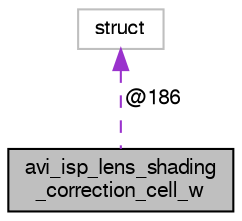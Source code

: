 digraph "avi_isp_lens_shading_correction_cell_w"
{
  edge [fontname="FreeSans",fontsize="10",labelfontname="FreeSans",labelfontsize="10"];
  node [fontname="FreeSans",fontsize="10",shape=record];
  Node1 [label="avi_isp_lens_shading\l_correction_cell_w",height=0.2,width=0.4,color="black", fillcolor="grey75", style="filled", fontcolor="black"];
  Node2 -> Node1 [dir="back",color="darkorchid3",fontsize="10",style="dashed",label=" @186" ,fontname="FreeSans"];
  Node2 [label="struct",height=0.2,width=0.4,color="grey75", fillcolor="white", style="filled"];
}
